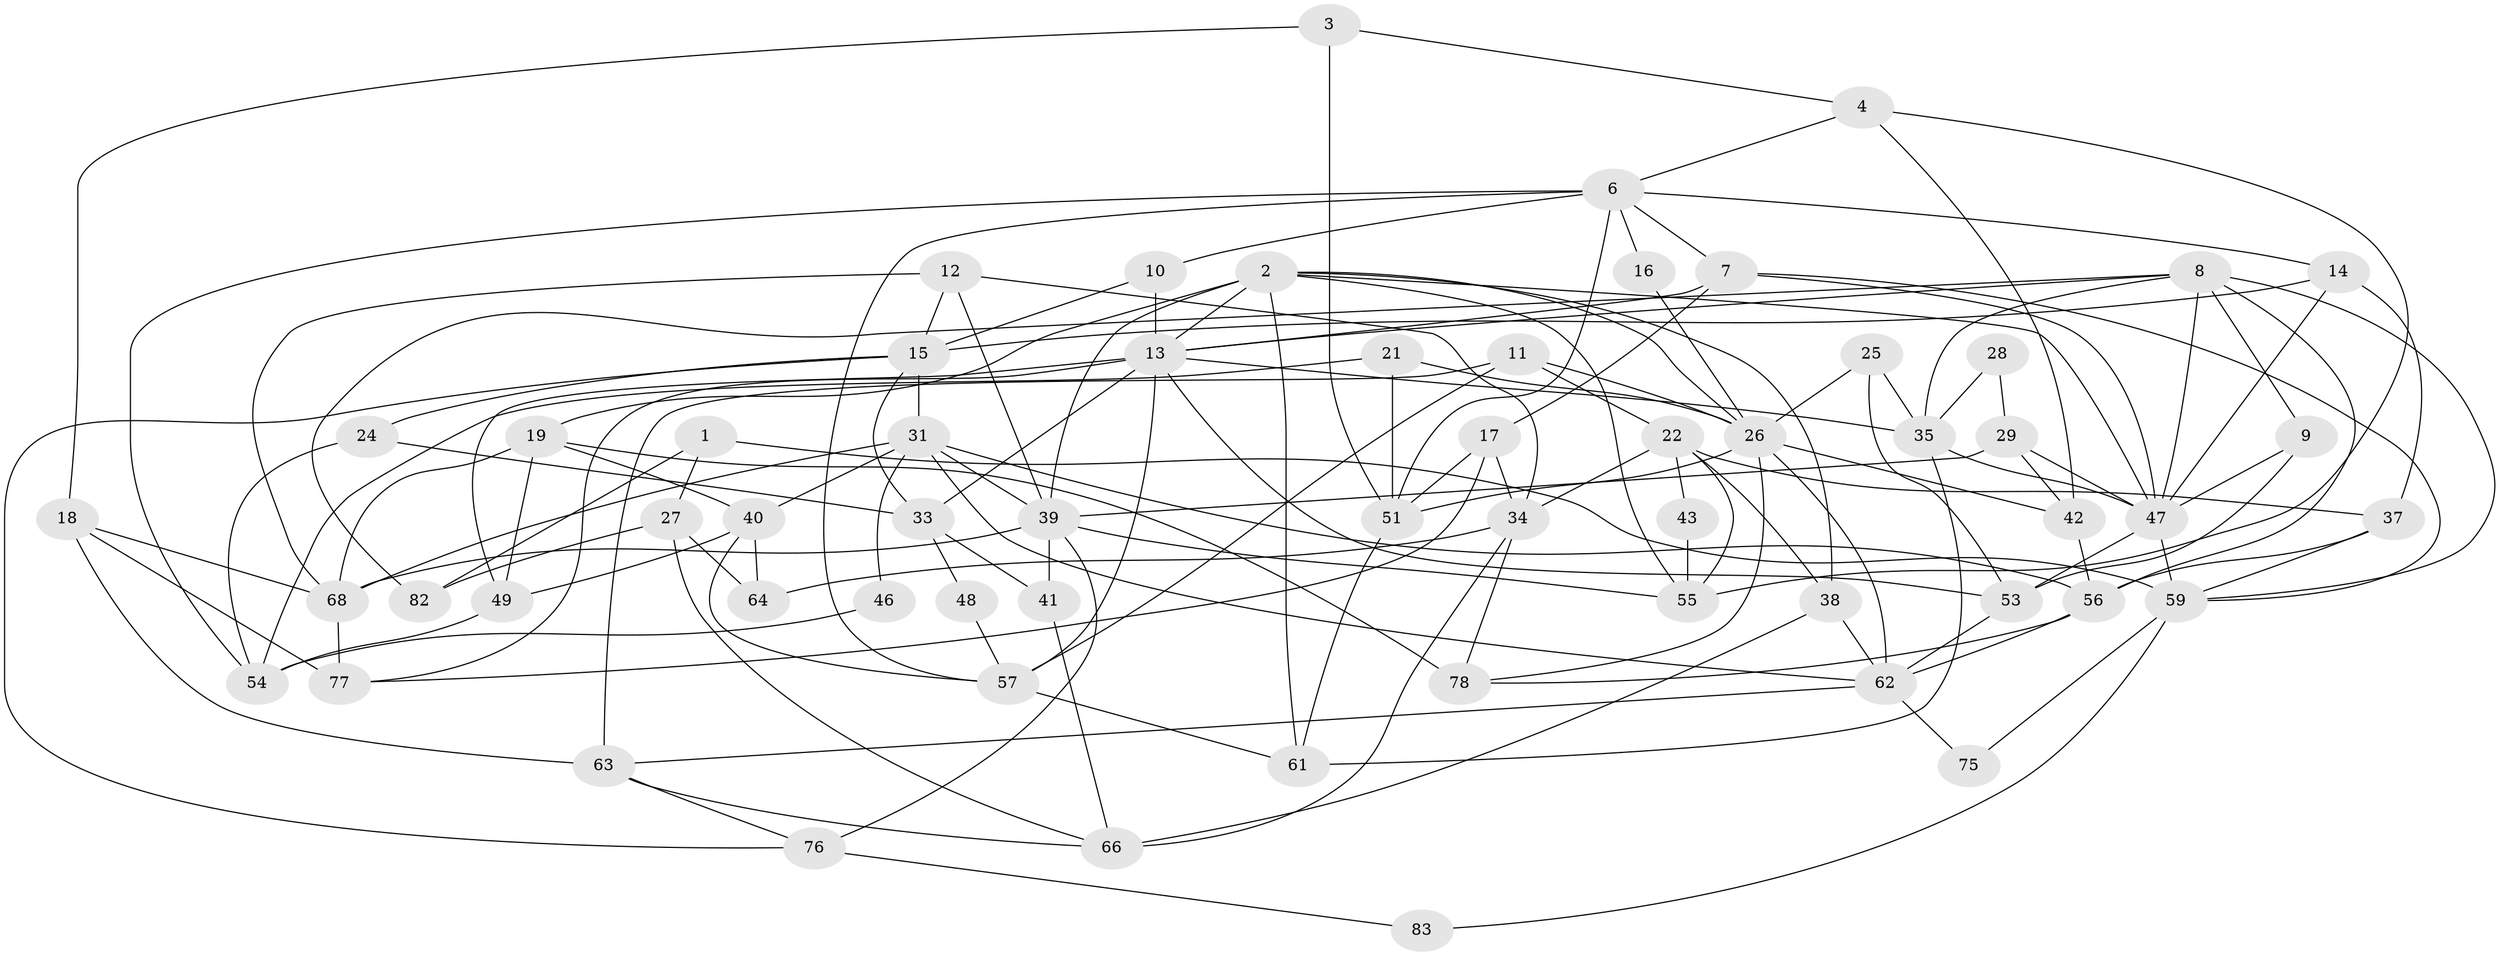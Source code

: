 // Generated by graph-tools (version 1.1) at 2025/24/03/03/25 07:24:02]
// undirected, 60 vertices, 141 edges
graph export_dot {
graph [start="1"]
  node [color=gray90,style=filled];
  1;
  2 [super="+5"];
  3;
  4 [super="+45"];
  6 [super="+69"];
  7 [super="+72"];
  8 [super="+30"];
  9;
  10;
  11;
  12 [super="+32"];
  13 [super="+52"];
  14;
  15 [super="+81"];
  16;
  17 [super="+20"];
  18 [super="+23"];
  19 [super="+50"];
  21;
  22 [super="+67"];
  24;
  25;
  26 [super="+86"];
  27;
  28;
  29 [super="+44"];
  31 [super="+79"];
  33;
  34 [super="+58"];
  35 [super="+36"];
  37;
  38;
  39 [super="+70"];
  40;
  41;
  42;
  43;
  46;
  47 [super="+65"];
  48;
  49;
  51 [super="+71"];
  53;
  54;
  55;
  56;
  57 [super="+60"];
  59 [super="+85"];
  61;
  62 [super="+73"];
  63 [super="+80"];
  64 [super="+84"];
  66 [super="+74"];
  68;
  75;
  76;
  77;
  78;
  82;
  83;
  1 -- 82;
  1 -- 27;
  1 -- 59;
  2 -- 13;
  2 -- 61;
  2 -- 26;
  2 -- 19;
  2 -- 55;
  2 -- 38;
  2 -- 39;
  2 -- 47;
  3 -- 4;
  3 -- 51;
  3 -- 18;
  4 -- 6;
  4 -- 55;
  4 -- 42;
  6 -- 54;
  6 -- 14;
  6 -- 10;
  6 -- 16;
  6 -- 51;
  6 -- 7;
  6 -- 57;
  7 -- 47;
  7 -- 13;
  7 -- 59;
  7 -- 17;
  8 -- 56;
  8 -- 9;
  8 -- 13;
  8 -- 82;
  8 -- 47;
  8 -- 35;
  8 -- 59;
  9 -- 53;
  9 -- 47;
  10 -- 13;
  10 -- 15;
  11 -- 57;
  11 -- 26;
  11 -- 63;
  11 -- 22;
  12 -- 34;
  12 -- 15;
  12 -- 39;
  12 -- 68;
  13 -- 53 [weight=2];
  13 -- 33;
  13 -- 57;
  13 -- 35;
  13 -- 49;
  13 -- 77;
  14 -- 37;
  14 -- 15;
  14 -- 47;
  15 -- 33;
  15 -- 24;
  15 -- 31;
  15 -- 76;
  16 -- 26;
  17 -- 51;
  17 -- 34;
  17 -- 77;
  18 -- 77 [weight=2];
  18 -- 63;
  18 -- 68;
  19 -- 68;
  19 -- 40;
  19 -- 78 [weight=2];
  19 -- 49;
  21 -- 54;
  21 -- 51;
  21 -- 26;
  22 -- 38;
  22 -- 37;
  22 -- 43;
  22 -- 55;
  22 -- 34;
  24 -- 33;
  24 -- 54;
  25 -- 26;
  25 -- 53;
  25 -- 35;
  26 -- 62;
  26 -- 42;
  26 -- 78;
  26 -- 51;
  27 -- 82;
  27 -- 64;
  27 -- 66;
  28 -- 29;
  28 -- 35;
  29 -- 42;
  29 -- 39;
  29 -- 47;
  31 -- 40;
  31 -- 56;
  31 -- 68;
  31 -- 39;
  31 -- 46;
  31 -- 62;
  33 -- 41;
  33 -- 48;
  34 -- 66;
  34 -- 64;
  34 -- 78;
  35 -- 47;
  35 -- 61;
  37 -- 56;
  37 -- 59;
  38 -- 62;
  38 -- 66;
  39 -- 68;
  39 -- 41;
  39 -- 76;
  39 -- 55;
  40 -- 57;
  40 -- 49;
  40 -- 64;
  41 -- 66;
  42 -- 56;
  43 -- 55;
  46 -- 54;
  47 -- 53;
  47 -- 59;
  48 -- 57;
  49 -- 54;
  51 -- 61;
  53 -- 62;
  56 -- 78;
  56 -- 62;
  57 -- 61;
  59 -- 75;
  59 -- 83;
  62 -- 75;
  62 -- 63;
  63 -- 66;
  63 -- 76;
  68 -- 77;
  76 -- 83;
}
